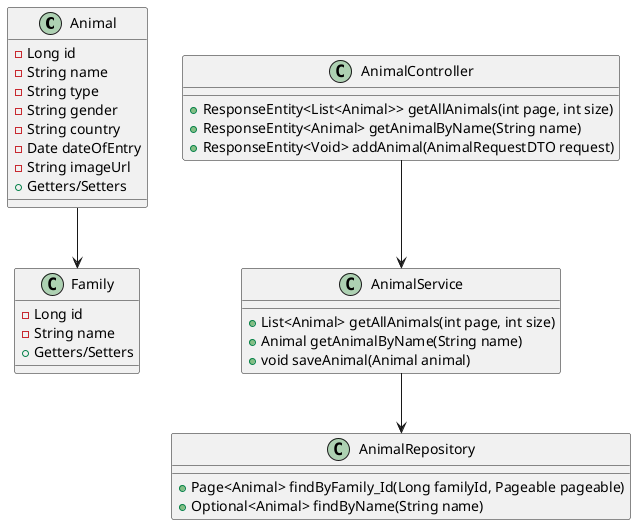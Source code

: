 @startuml
class Animal {
  - Long id
  - String name
  - String type
  - String gender
  - String country
  - Date dateOfEntry
  - String imageUrl
  + Getters/Setters
}

class Family {
  - Long id
  - String name
  + Getters/Setters
}

class AnimalController {
  + ResponseEntity<List<Animal>> getAllAnimals(int page, int size)
  + ResponseEntity<Animal> getAnimalByName(String name)
  + ResponseEntity<Void> addAnimal(AnimalRequestDTO request)
}

class AnimalService {
  + List<Animal> getAllAnimals(int page, int size)
  + Animal getAnimalByName(String name)
  + void saveAnimal(Animal animal)
}

class AnimalRepository {
  + Page<Animal> findByFamily_Id(Long familyId, Pageable pageable)
  + Optional<Animal> findByName(String name)
}

AnimalController --> AnimalService
AnimalService --> AnimalRepository
Animal --> Family
@enduml
